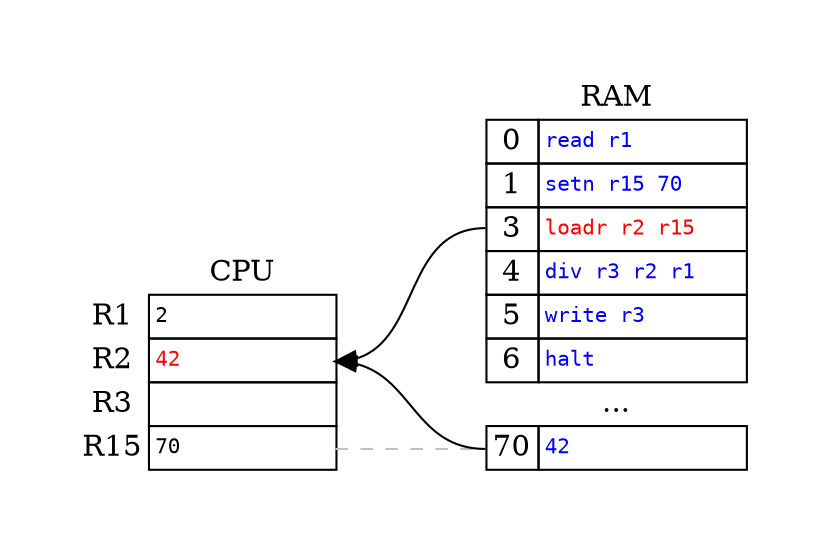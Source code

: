 digraph {
    graph [pad="0.5", nodesep="0.5", ranksep="1"];
    node [shape=plain]
    rankdir=LR;

    CPU_t [label=<
    <table border="0" cellborder="1" cellspacing="0">
        <tr>
            <td color="none"></td>
            <td color="none">CPU</td>
        </tr>
        <tr>
            <td color="none">R1</td>
            <td port="r1" align="left" width="90%"><font point-size="10" face="monospace">2</font></td>
        </tr>
        <tr>
            <td color="none">R2</td>
            <td port="r2" align="left"><font point-size="10" face="monospace" color="red">42</font></td>
        </tr>
        <tr>
            <td color="none">R3</td>
            <td port="r3" align="left"></td>
        </tr>
        <tr>
            <td color="none">R15</td>
            <td port="r15" align="left"><font point-size="10" face="monospace">70</font></td>
        </tr>
    </table>>]

    RAM_t [label=<
    <table align="right" border="0" cellborder="1" cellspacing="0">
        <tr>
            <td color="none" colspan="2">RAM</td>
        </tr>
        <tr>
            <td port="r0" width="20%">0</td>
            <td align="left" width="100%"><font point-size="10" face="monospace" color="blue">read r1</font></td>
        </tr>

        <tr>
            <td port="r1">1</td>
            <td align="left"><font point-size="10" face="monospace" color="blue">setn r15 70</font></td>
        </tr>
        <tr>
            <td port="r2">3</td>
            <td align="left"><font point-size="10" face="monospace" color="red">loadr r2 r15</font></td>
        </tr>
        <tr>
            <td port="r3">4</td>
            <td align="left"><font point-size="10" face="monospace" color="blue">div r3 r2 r1</font></td>
        </tr>
        <tr>
            <td port="r4">5</td>
            <td align="left"><font point-size="10" face="monospace" color="blue">write r3</font></td>
        </tr>
        <tr>
            <td>6</td>
            <td align="left"><font point-size="10" face="monospace" color="blue">halt</font></td>
        </tr>
        <tr>
            <td color="none" colspan="2">...</td>
        </tr>
        <tr>
            <td port="r70">70</td>
            <td align="left"><font point-size="10" face="monospace" color="blue">42</font></td>
        </tr>
    </table>>]

    CPU_t:r15 -> RAM_t:r70 [style=dashed, color=grey, arrowhead=none]
    RAM_t:r2 -> CPU_t:r2
    RAM_t:r70 -> CPU_t:r2
}